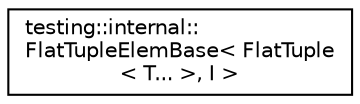 digraph "Graphical Class Hierarchy"
{
 // INTERACTIVE_SVG=YES
 // LATEX_PDF_SIZE
  edge [fontname="Helvetica",fontsize="10",labelfontname="Helvetica",labelfontsize="10"];
  node [fontname="Helvetica",fontsize="10",shape=record];
  rankdir="LR";
  Node0 [label="testing::internal::\lFlatTupleElemBase\< FlatTuple\l\< T... \>, I \>",height=0.2,width=0.4,color="black", fillcolor="white", style="filled",URL="$d8/dee/structtesting_1_1internal_1_1_flat_tuple_elem_base_3_01_flat_tuple_3_01_t_8_8_8_01_4_00_01_i_01_4.html",tooltip=" "];
}
